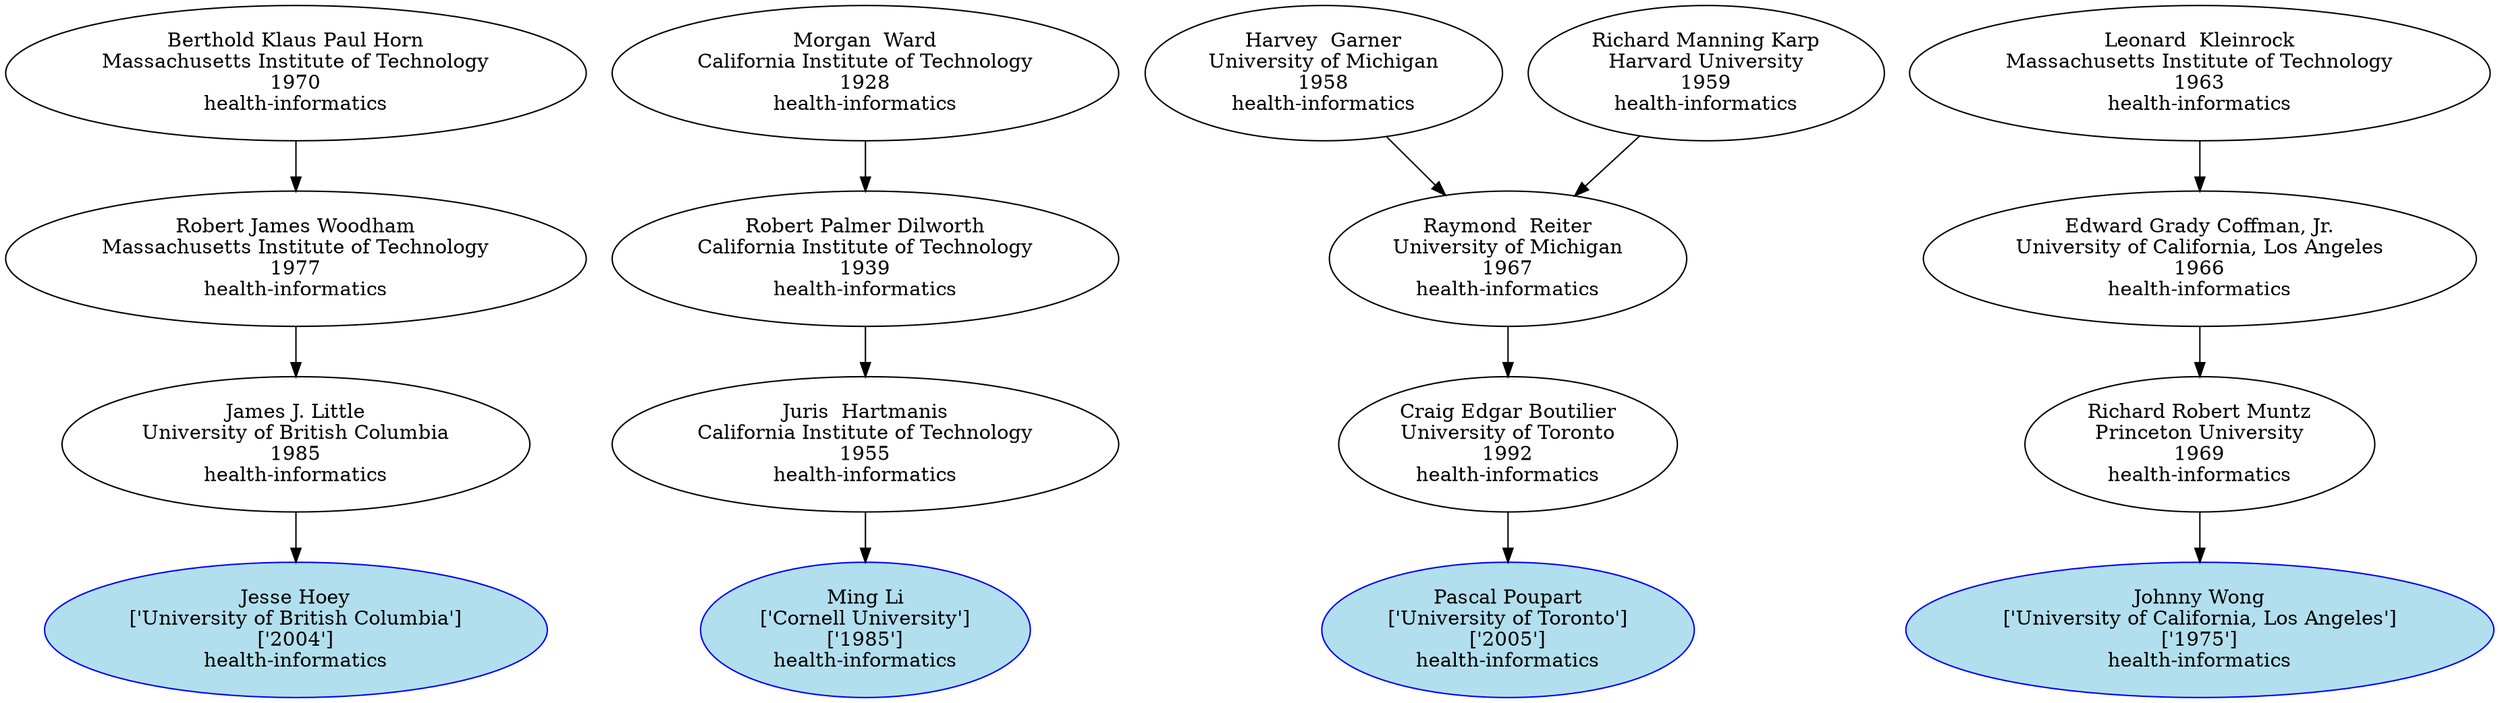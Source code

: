digraph "Academic Genealogy for health-informatics" {
	167185 [label="Jesse Hoey
['University of British Columbia']
['2004']
health-informatics" color=blue fillcolor=lightblue2 style=filled]
	94793 [label="Ming Li
['Cornell University']
['1985']
health-informatics" color=blue fillcolor=lightblue2 style=filled]
	97099 [label="Pascal Poupart
['University of Toronto']
['2005']
health-informatics" color=blue fillcolor=lightblue2 style=filled]
	66882 [label="Johnny Wong
['University of California, Los Angeles']
['1975']
health-informatics" color=blue fillcolor=lightblue2 style=filled]
	72124 [label="James J. Little
University of British Columbia
1985
health-informatics"]
	10404 [label="Juris  Hartmanis
California Institute of Technology
1955
health-informatics"]
	72088 [label="Craig Edgar Boutilier
University of Toronto
1992
health-informatics"]
	70476 [label="Richard Robert Muntz
Princeton University
1969
health-informatics"]
	72085 [label="Robert James Woodham
Massachusetts Institute of Technology
1977
health-informatics"]
	10395 [label="Robert Palmer Dilworth
California Institute of Technology
1939
health-informatics"]
	5481 [label="Raymond  Reiter
University of Michigan
1967
health-informatics"]
	82027 [label="Edward Grady Coffman, Jr.
University of California, Los Angeles
1966
health-informatics"]
	61066 [label="Berthold Klaus Paul Horn
Massachusetts Institute of Technology
1970
health-informatics"]
	10385 [label="Morgan  Ward
California Institute of Technology
1928
health-informatics"]
	13812 [label="Harvey  Garner
University of Michigan
1958
health-informatics"]
	25275 [label="Richard Manning Karp
Harvard University
1959
health-informatics"]
	24334 [label="Leonard  Kleinrock
Massachusetts Institute of Technology
1963
health-informatics"]
	72124 -> 167185
	10404 -> 94793
	72088 -> 97099
	70476 -> 66882
	72085 -> 72124
	10395 -> 10404
	5481 -> 72088
	82027 -> 70476
	61066 -> 72085
	10385 -> 10395
	13812 -> 5481
	25275 -> 5481
	24334 -> 82027
}
